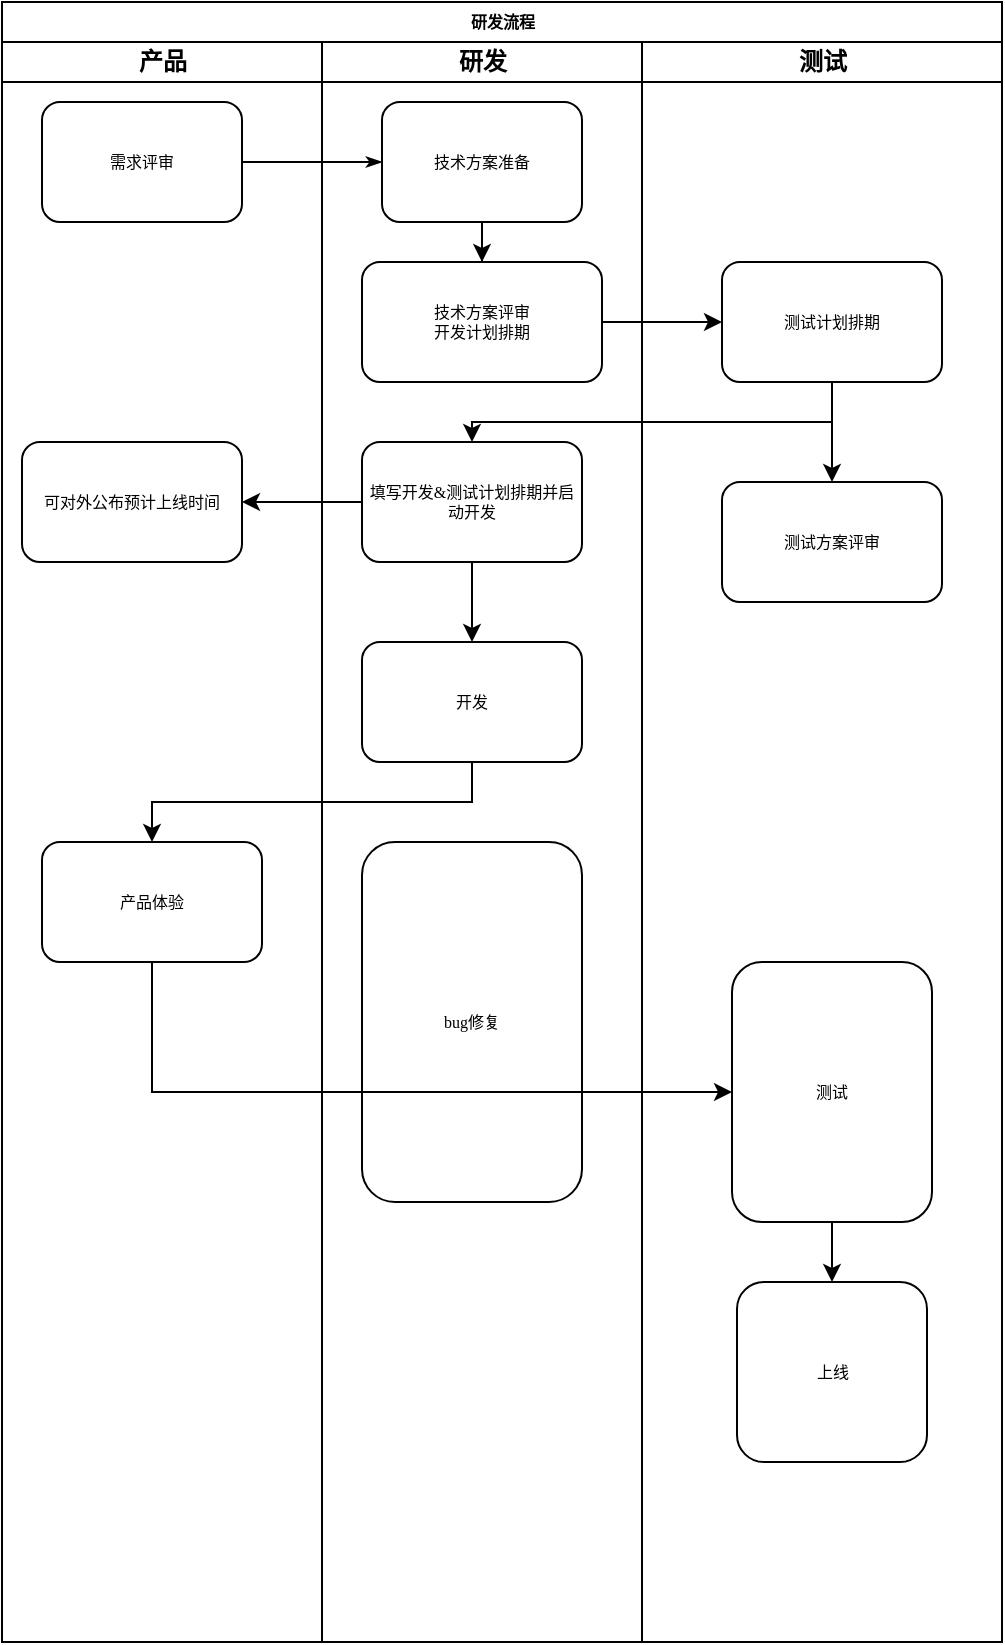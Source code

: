<mxfile version="21.3.5" type="github">
  <diagram name="Page-1" id="74e2e168-ea6b-b213-b513-2b3c1d86103e">
    <mxGraphModel dx="1366" dy="710" grid="1" gridSize="10" guides="1" tooltips="1" connect="1" arrows="1" fold="1" page="1" pageScale="1" pageWidth="1100" pageHeight="850" background="none" math="0" shadow="0">
      <root>
        <mxCell id="0" />
        <mxCell id="1" parent="0" />
        <mxCell id="77e6c97f196da883-1" value="研发流程" style="swimlane;html=1;childLayout=stackLayout;startSize=20;rounded=0;shadow=0;labelBackgroundColor=none;strokeWidth=1;fontFamily=Verdana;fontSize=8;align=center;" parent="1" vertex="1">
          <mxGeometry y="40" width="500" height="820" as="geometry" />
        </mxCell>
        <mxCell id="77e6c97f196da883-2" value="产品" style="swimlane;html=1;startSize=20;" parent="77e6c97f196da883-1" vertex="1">
          <mxGeometry y="20" width="160" height="800" as="geometry" />
        </mxCell>
        <mxCell id="77e6c97f196da883-8" value="需求评审" style="rounded=1;whiteSpace=wrap;html=1;shadow=0;labelBackgroundColor=none;strokeWidth=1;fontFamily=Verdana;fontSize=8;align=center;" parent="77e6c97f196da883-2" vertex="1">
          <mxGeometry x="20" y="30" width="100" height="60" as="geometry" />
        </mxCell>
        <mxCell id="brVtW9YktOYCPZosS9s9-7" value="可对外公布预计上线时间" style="rounded=1;whiteSpace=wrap;html=1;fontSize=8;fontFamily=Verdana;shadow=0;labelBackgroundColor=none;strokeWidth=1;" vertex="1" parent="77e6c97f196da883-2">
          <mxGeometry x="10" y="200" width="110" height="60" as="geometry" />
        </mxCell>
        <mxCell id="brVtW9YktOYCPZosS9s9-13" value="产品体验" style="rounded=1;whiteSpace=wrap;html=1;fontSize=8;fontFamily=Verdana;shadow=0;labelBackgroundColor=none;strokeWidth=1;" vertex="1" parent="77e6c97f196da883-2">
          <mxGeometry x="20" y="400" width="110" height="60" as="geometry" />
        </mxCell>
        <mxCell id="77e6c97f196da883-26" style="edgeStyle=orthogonalEdgeStyle;rounded=1;html=1;labelBackgroundColor=none;startArrow=none;startFill=0;startSize=5;endArrow=classicThin;endFill=1;endSize=5;jettySize=auto;orthogonalLoop=1;strokeWidth=1;fontFamily=Verdana;fontSize=8" parent="77e6c97f196da883-1" source="77e6c97f196da883-8" target="77e6c97f196da883-11" edge="1">
          <mxGeometry relative="1" as="geometry" />
        </mxCell>
        <mxCell id="77e6c97f196da883-3" value="研发" style="swimlane;html=1;startSize=20;" parent="77e6c97f196da883-1" vertex="1">
          <mxGeometry x="160" y="20" width="160" height="800" as="geometry" />
        </mxCell>
        <mxCell id="brVtW9YktOYCPZosS9s9-2" value="" style="edgeStyle=orthogonalEdgeStyle;rounded=0;orthogonalLoop=1;jettySize=auto;html=1;" edge="1" parent="77e6c97f196da883-3" source="77e6c97f196da883-11" target="brVtW9YktOYCPZosS9s9-1">
          <mxGeometry relative="1" as="geometry" />
        </mxCell>
        <mxCell id="77e6c97f196da883-11" value="技术方案准备" style="rounded=1;whiteSpace=wrap;html=1;shadow=0;labelBackgroundColor=none;strokeWidth=1;fontFamily=Verdana;fontSize=8;align=center;" parent="77e6c97f196da883-3" vertex="1">
          <mxGeometry x="30" y="30" width="100" height="60" as="geometry" />
        </mxCell>
        <mxCell id="brVtW9YktOYCPZosS9s9-1" value="技术方案评审&lt;br&gt;开发计划排期" style="rounded=1;whiteSpace=wrap;html=1;fontSize=8;fontFamily=Verdana;shadow=0;labelBackgroundColor=none;strokeWidth=1;" vertex="1" parent="77e6c97f196da883-3">
          <mxGeometry x="20" y="110" width="120" height="60" as="geometry" />
        </mxCell>
        <mxCell id="brVtW9YktOYCPZosS9s9-12" value="" style="edgeStyle=orthogonalEdgeStyle;rounded=0;orthogonalLoop=1;jettySize=auto;html=1;" edge="1" parent="77e6c97f196da883-3" source="brVtW9YktOYCPZosS9s9-5" target="brVtW9YktOYCPZosS9s9-11">
          <mxGeometry relative="1" as="geometry" />
        </mxCell>
        <mxCell id="brVtW9YktOYCPZosS9s9-5" value="填写开发&amp;amp;测试计划排期并启动开发" style="rounded=1;whiteSpace=wrap;html=1;fontSize=8;fontFamily=Verdana;shadow=0;labelBackgroundColor=none;strokeWidth=1;" vertex="1" parent="77e6c97f196da883-3">
          <mxGeometry x="20" y="200" width="110" height="60" as="geometry" />
        </mxCell>
        <mxCell id="brVtW9YktOYCPZosS9s9-11" value="开发" style="rounded=1;whiteSpace=wrap;html=1;fontSize=8;fontFamily=Verdana;shadow=0;labelBackgroundColor=none;strokeWidth=1;" vertex="1" parent="77e6c97f196da883-3">
          <mxGeometry x="20" y="300" width="110" height="60" as="geometry" />
        </mxCell>
        <mxCell id="brVtW9YktOYCPZosS9s9-18" value="bug修复" style="rounded=1;whiteSpace=wrap;html=1;fontSize=8;fontFamily=Verdana;shadow=0;labelBackgroundColor=none;strokeWidth=1;" vertex="1" parent="77e6c97f196da883-3">
          <mxGeometry x="20" y="400" width="110" height="180" as="geometry" />
        </mxCell>
        <mxCell id="77e6c97f196da883-4" value="测试" style="swimlane;html=1;startSize=20;" parent="77e6c97f196da883-1" vertex="1">
          <mxGeometry x="320" y="20" width="180" height="800" as="geometry" />
        </mxCell>
        <mxCell id="brVtW9YktOYCPZosS9s9-10" value="" style="edgeStyle=orthogonalEdgeStyle;rounded=0;orthogonalLoop=1;jettySize=auto;html=1;" edge="1" parent="77e6c97f196da883-4" source="brVtW9YktOYCPZosS9s9-3" target="brVtW9YktOYCPZosS9s9-9">
          <mxGeometry relative="1" as="geometry" />
        </mxCell>
        <mxCell id="brVtW9YktOYCPZosS9s9-3" value="测试计划排期" style="rounded=1;whiteSpace=wrap;html=1;fontSize=8;fontFamily=Verdana;shadow=0;labelBackgroundColor=none;strokeWidth=1;" vertex="1" parent="77e6c97f196da883-4">
          <mxGeometry x="40" y="110" width="110" height="60" as="geometry" />
        </mxCell>
        <mxCell id="brVtW9YktOYCPZosS9s9-9" value="测试方案评审" style="rounded=1;whiteSpace=wrap;html=1;fontSize=8;fontFamily=Verdana;shadow=0;labelBackgroundColor=none;strokeWidth=1;" vertex="1" parent="77e6c97f196da883-4">
          <mxGeometry x="40" y="220" width="110" height="60" as="geometry" />
        </mxCell>
        <mxCell id="brVtW9YktOYCPZosS9s9-20" value="" style="edgeStyle=orthogonalEdgeStyle;rounded=0;orthogonalLoop=1;jettySize=auto;html=1;" edge="1" parent="77e6c97f196da883-4" source="brVtW9YktOYCPZosS9s9-16" target="brVtW9YktOYCPZosS9s9-19">
          <mxGeometry relative="1" as="geometry" />
        </mxCell>
        <mxCell id="brVtW9YktOYCPZosS9s9-16" value="测试" style="rounded=1;whiteSpace=wrap;html=1;fontSize=8;fontFamily=Verdana;shadow=0;labelBackgroundColor=none;strokeWidth=1;" vertex="1" parent="77e6c97f196da883-4">
          <mxGeometry x="45" y="460" width="100" height="130" as="geometry" />
        </mxCell>
        <mxCell id="brVtW9YktOYCPZosS9s9-19" value="上线" style="rounded=1;whiteSpace=wrap;html=1;fontSize=8;fontFamily=Verdana;shadow=0;labelBackgroundColor=none;strokeWidth=1;" vertex="1" parent="77e6c97f196da883-4">
          <mxGeometry x="47.5" y="620" width="95" height="90" as="geometry" />
        </mxCell>
        <mxCell id="brVtW9YktOYCPZosS9s9-4" value="" style="edgeStyle=orthogonalEdgeStyle;rounded=0;orthogonalLoop=1;jettySize=auto;html=1;" edge="1" parent="77e6c97f196da883-1" source="brVtW9YktOYCPZosS9s9-1" target="brVtW9YktOYCPZosS9s9-3">
          <mxGeometry relative="1" as="geometry" />
        </mxCell>
        <mxCell id="brVtW9YktOYCPZosS9s9-6" value="" style="edgeStyle=orthogonalEdgeStyle;rounded=0;orthogonalLoop=1;jettySize=auto;html=1;" edge="1" parent="77e6c97f196da883-1" source="brVtW9YktOYCPZosS9s9-3" target="brVtW9YktOYCPZosS9s9-5">
          <mxGeometry relative="1" as="geometry">
            <Array as="points">
              <mxPoint x="415" y="210" />
              <mxPoint x="235" y="210" />
            </Array>
          </mxGeometry>
        </mxCell>
        <mxCell id="brVtW9YktOYCPZosS9s9-8" value="" style="edgeStyle=orthogonalEdgeStyle;rounded=0;orthogonalLoop=1;jettySize=auto;html=1;" edge="1" parent="77e6c97f196da883-1" source="brVtW9YktOYCPZosS9s9-5" target="brVtW9YktOYCPZosS9s9-7">
          <mxGeometry relative="1" as="geometry" />
        </mxCell>
        <mxCell id="brVtW9YktOYCPZosS9s9-14" value="" style="edgeStyle=orthogonalEdgeStyle;rounded=0;orthogonalLoop=1;jettySize=auto;html=1;exitX=0.5;exitY=1;exitDx=0;exitDy=0;" edge="1" parent="77e6c97f196da883-1" source="brVtW9YktOYCPZosS9s9-11" target="brVtW9YktOYCPZosS9s9-13">
          <mxGeometry relative="1" as="geometry" />
        </mxCell>
        <mxCell id="brVtW9YktOYCPZosS9s9-17" value="" style="edgeStyle=orthogonalEdgeStyle;rounded=0;orthogonalLoop=1;jettySize=auto;html=1;exitX=0.5;exitY=1;exitDx=0;exitDy=0;" edge="1" parent="77e6c97f196da883-1" source="brVtW9YktOYCPZosS9s9-13" target="brVtW9YktOYCPZosS9s9-16">
          <mxGeometry relative="1" as="geometry" />
        </mxCell>
      </root>
    </mxGraphModel>
  </diagram>
</mxfile>
